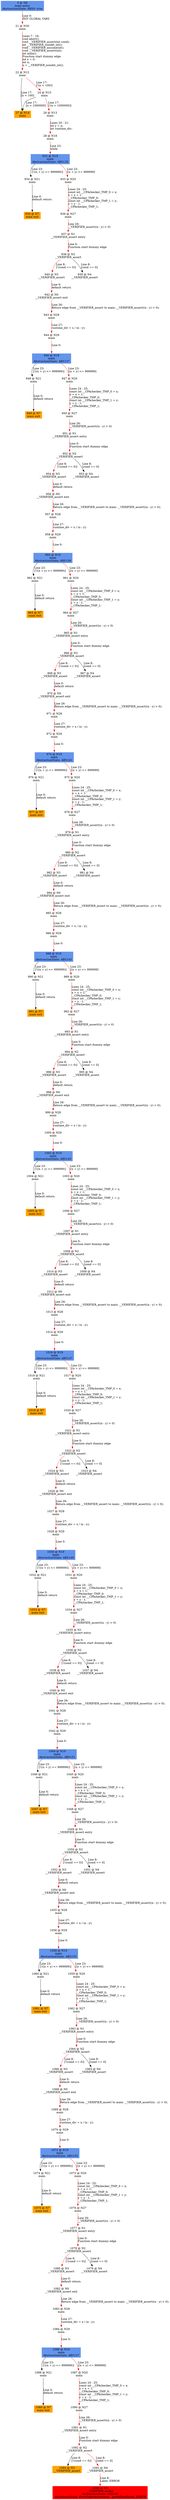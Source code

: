 digraph ARG {
node [style="filled" shape="box" color="white"]
0 [fillcolor="cornflowerblue" label="0 @ N8\nmain entry\nAbstractionState: ABS0: true\n" id="0"]
21 [label="21 @ N30\nmain\n" id="21"]
22 [label="22 @ N12\nmain\n" id="22"]
27 [fillcolor="orange" label="27 @ N14\nmain\n" id="27"]
24 [label="24 @ N15\nmain\n" id="24"]
26 [label="26 @ N13\nmain\n" id="26"]
28 [label="28 @ N18\nmain\n" id="28"]
932 [fillcolor="cornflowerblue" label="932 @ N19\nmain\nAbstractionState: ABS135\n" id="932"]
934 [label="934 @ N21\nmain\n" id="934"]
935 [fillcolor="orange" label="935 @ N7\nmain exit\n" id="935"]
933 [label="933 @ N20\nmain\n" id="933"]
936 [label="936 @ N27\nmain\n" id="936"]
937 [label="937 @ N1\n__VERIFIER_assert entry\n" id="937"]
938 [label="938 @ N2\n__VERIFIER_assert\n" id="938"]
940 [label="940 @ N3\n__VERIFIER_assert\n" id="940"]
942 [label="942 @ N0\n__VERIFIER_assert exit\n" id="942"]
943 [label="943 @ N28\nmain\n" id="943"]
944 [label="944 @ N29\nmain\n" id="944"]
946 [fillcolor="cornflowerblue" label="946 @ N19\nmain\nAbstractionState: ABS137\n" id="946"]
948 [label="948 @ N21\nmain\n" id="948"]
949 [fillcolor="orange" label="949 @ N7\nmain exit\n" id="949"]
947 [label="947 @ N20\nmain\n" id="947"]
950 [label="950 @ N27\nmain\n" id="950"]
951 [label="951 @ N1\n__VERIFIER_assert entry\n" id="951"]
952 [label="952 @ N2\n__VERIFIER_assert\n" id="952"]
954 [label="954 @ N3\n__VERIFIER_assert\n" id="954"]
956 [label="956 @ N0\n__VERIFIER_assert exit\n" id="956"]
957 [label="957 @ N28\nmain\n" id="957"]
958 [label="958 @ N29\nmain\n" id="958"]
960 [fillcolor="cornflowerblue" label="960 @ N19\nmain\nAbstractionState: ABS139\n" id="960"]
962 [label="962 @ N21\nmain\n" id="962"]
963 [fillcolor="orange" label="963 @ N7\nmain exit\n" id="963"]
961 [label="961 @ N20\nmain\n" id="961"]
964 [label="964 @ N27\nmain\n" id="964"]
965 [label="965 @ N1\n__VERIFIER_assert entry\n" id="965"]
966 [label="966 @ N2\n__VERIFIER_assert\n" id="966"]
968 [label="968 @ N3\n__VERIFIER_assert\n" id="968"]
970 [label="970 @ N0\n__VERIFIER_assert exit\n" id="970"]
971 [label="971 @ N28\nmain\n" id="971"]
972 [label="972 @ N29\nmain\n" id="972"]
974 [fillcolor="cornflowerblue" label="974 @ N19\nmain\nAbstractionState: ABS141\n" id="974"]
976 [label="976 @ N21\nmain\n" id="976"]
977 [fillcolor="orange" label="977 @ N7\nmain exit\n" id="977"]
975 [label="975 @ N20\nmain\n" id="975"]
978 [label="978 @ N27\nmain\n" id="978"]
979 [label="979 @ N1\n__VERIFIER_assert entry\n" id="979"]
980 [label="980 @ N2\n__VERIFIER_assert\n" id="980"]
982 [label="982 @ N3\n__VERIFIER_assert\n" id="982"]
984 [label="984 @ N0\n__VERIFIER_assert exit\n" id="984"]
985 [label="985 @ N28\nmain\n" id="985"]
986 [label="986 @ N29\nmain\n" id="986"]
988 [fillcolor="cornflowerblue" label="988 @ N19\nmain\nAbstractionState: ABS143\n" id="988"]
990 [label="990 @ N21\nmain\n" id="990"]
991 [fillcolor="orange" label="991 @ N7\nmain exit\n" id="991"]
989 [label="989 @ N20\nmain\n" id="989"]
992 [label="992 @ N27\nmain\n" id="992"]
993 [label="993 @ N1\n__VERIFIER_assert entry\n" id="993"]
994 [label="994 @ N2\n__VERIFIER_assert\n" id="994"]
996 [label="996 @ N3\n__VERIFIER_assert\n" id="996"]
998 [label="998 @ N0\n__VERIFIER_assert exit\n" id="998"]
999 [label="999 @ N28\nmain\n" id="999"]
1000 [label="1000 @ N29\nmain\n" id="1000"]
1002 [fillcolor="cornflowerblue" label="1002 @ N19\nmain\nAbstractionState: ABS145\n" id="1002"]
1004 [label="1004 @ N21\nmain\n" id="1004"]
1005 [fillcolor="orange" label="1005 @ N7\nmain exit\n" id="1005"]
1003 [label="1003 @ N20\nmain\n" id="1003"]
1006 [label="1006 @ N27\nmain\n" id="1006"]
1007 [label="1007 @ N1\n__VERIFIER_assert entry\n" id="1007"]
1008 [label="1008 @ N2\n__VERIFIER_assert\n" id="1008"]
1010 [label="1010 @ N3\n__VERIFIER_assert\n" id="1010"]
1012 [label="1012 @ N0\n__VERIFIER_assert exit\n" id="1012"]
1013 [label="1013 @ N28\nmain\n" id="1013"]
1014 [label="1014 @ N29\nmain\n" id="1014"]
1016 [fillcolor="cornflowerblue" label="1016 @ N19\nmain\nAbstractionState: ABS147\n" id="1016"]
1018 [label="1018 @ N21\nmain\n" id="1018"]
1019 [fillcolor="orange" label="1019 @ N7\nmain exit\n" id="1019"]
1017 [label="1017 @ N20\nmain\n" id="1017"]
1020 [label="1020 @ N27\nmain\n" id="1020"]
1021 [label="1021 @ N1\n__VERIFIER_assert entry\n" id="1021"]
1022 [label="1022 @ N2\n__VERIFIER_assert\n" id="1022"]
1024 [label="1024 @ N3\n__VERIFIER_assert\n" id="1024"]
1026 [label="1026 @ N0\n__VERIFIER_assert exit\n" id="1026"]
1027 [label="1027 @ N28\nmain\n" id="1027"]
1028 [label="1028 @ N29\nmain\n" id="1028"]
1030 [fillcolor="cornflowerblue" label="1030 @ N19\nmain\nAbstractionState: ABS149\n" id="1030"]
1032 [label="1032 @ N21\nmain\n" id="1032"]
1033 [fillcolor="orange" label="1033 @ N7\nmain exit\n" id="1033"]
1031 [label="1031 @ N20\nmain\n" id="1031"]
1034 [label="1034 @ N27\nmain\n" id="1034"]
1035 [label="1035 @ N1\n__VERIFIER_assert entry\n" id="1035"]
1036 [label="1036 @ N2\n__VERIFIER_assert\n" id="1036"]
1038 [label="1038 @ N3\n__VERIFIER_assert\n" id="1038"]
1040 [label="1040 @ N0\n__VERIFIER_assert exit\n" id="1040"]
1041 [label="1041 @ N28\nmain\n" id="1041"]
1042 [label="1042 @ N29\nmain\n" id="1042"]
1044 [fillcolor="cornflowerblue" label="1044 @ N19\nmain\nAbstractionState: ABS151\n" id="1044"]
1046 [label="1046 @ N21\nmain\n" id="1046"]
1047 [fillcolor="orange" label="1047 @ N7\nmain exit\n" id="1047"]
1045 [label="1045 @ N20\nmain\n" id="1045"]
1048 [label="1048 @ N27\nmain\n" id="1048"]
1049 [label="1049 @ N1\n__VERIFIER_assert entry\n" id="1049"]
1050 [label="1050 @ N2\n__VERIFIER_assert\n" id="1050"]
1052 [label="1052 @ N3\n__VERIFIER_assert\n" id="1052"]
1054 [label="1054 @ N0\n__VERIFIER_assert exit\n" id="1054"]
1055 [label="1055 @ N28\nmain\n" id="1055"]
1056 [label="1056 @ N29\nmain\n" id="1056"]
1058 [fillcolor="cornflowerblue" label="1058 @ N19\nmain\nAbstractionState: ABS153\n" id="1058"]
1060 [label="1060 @ N21\nmain\n" id="1060"]
1061 [fillcolor="orange" label="1061 @ N7\nmain exit\n" id="1061"]
1059 [label="1059 @ N20\nmain\n" id="1059"]
1062 [label="1062 @ N27\nmain\n" id="1062"]
1063 [label="1063 @ N1\n__VERIFIER_assert entry\n" id="1063"]
1064 [label="1064 @ N2\n__VERIFIER_assert\n" id="1064"]
1066 [label="1066 @ N3\n__VERIFIER_assert\n" id="1066"]
1068 [label="1068 @ N0\n__VERIFIER_assert exit\n" id="1068"]
1069 [label="1069 @ N28\nmain\n" id="1069"]
1070 [label="1070 @ N29\nmain\n" id="1070"]
1072 [fillcolor="cornflowerblue" label="1072 @ N19\nmain\nAbstractionState: ABS155\n" id="1072"]
1074 [label="1074 @ N21\nmain\n" id="1074"]
1075 [fillcolor="orange" label="1075 @ N7\nmain exit\n" id="1075"]
1073 [label="1073 @ N20\nmain\n" id="1073"]
1076 [label="1076 @ N27\nmain\n" id="1076"]
1077 [label="1077 @ N1\n__VERIFIER_assert entry\n" id="1077"]
1078 [label="1078 @ N2\n__VERIFIER_assert\n" id="1078"]
1080 [label="1080 @ N3\n__VERIFIER_assert\n" id="1080"]
1082 [label="1082 @ N0\n__VERIFIER_assert exit\n" id="1082"]
1083 [label="1083 @ N28\nmain\n" id="1083"]
1084 [label="1084 @ N29\nmain\n" id="1084"]
1086 [fillcolor="cornflowerblue" label="1086 @ N19\nmain\nAbstractionState: ABS157\n" id="1086"]
1088 [label="1088 @ N21\nmain\n" id="1088"]
1089 [fillcolor="orange" label="1089 @ N7\nmain exit\n" id="1089"]
1087 [label="1087 @ N20\nmain\n" id="1087"]
1090 [label="1090 @ N27\nmain\n" id="1090"]
1091 [label="1091 @ N1\n__VERIFIER_assert entry\n" id="1091"]
1092 [label="1092 @ N2\n__VERIFIER_assert\n" id="1092"]
1094 [fillcolor="orange" label="1094 @ N3\n__VERIFIER_assert\n" id="1094"]
1093 [label="1093 @ N4\n__VERIFIER_assert\n" id="1093"]
1096 [fillcolor="red" label="1096 @ N5\n__VERIFIER_assert\nAbstractionState: ABS158\n AutomatonState: ErrorLabelAutomaton: _predefinedState_ERROR\n" id="1096"]
1079 [label="1079 @ N4\n__VERIFIER_assert\n" id="1079"]
1065 [label="1065 @ N4\n__VERIFIER_assert\n" id="1065"]
1051 [label="1051 @ N4\n__VERIFIER_assert\n" id="1051"]
1037 [label="1037 @ N4\n__VERIFIER_assert\n" id="1037"]
1023 [label="1023 @ N4\n__VERIFIER_assert\n" id="1023"]
1009 [label="1009 @ N4\n__VERIFIER_assert\n" id="1009"]
995 [label="995 @ N4\n__VERIFIER_assert\n" id="995"]
981 [label="981 @ N4\n__VERIFIER_assert\n" id="981"]
967 [label="967 @ N4\n__VERIFIER_assert\n" id="967"]
953 [label="953 @ N4\n__VERIFIER_assert\n" id="953"]
939 [label="939 @ N4\n__VERIFIER_assert\n" id="939"]
0 -> 21 [color="red" label="Line 0: \lINIT GLOBAL VARS\l" id="0 -> 21"]
21 -> 22 [color="red" label="Lines 7 - 16: \lvoid abort();\lvoid __VERIFIER_assert(int cond);\lint __VERIFIER_nondet_int();\lvoid __VERIFIER_assume(int);\lvoid __VERIFIER_assert(int);\lint main();\lFunction start dummy edge\lint x = 0;\lint n;\ln = __VERIFIER_nondet_int();\l" id="21 -> 22"]
22 -> 24 [color="red" label="Line 17: \l[!(n < 100)]\l" id="22 -> 24"]
22 -> 27 [label="Line 17: \l[n < 100]\l" id="22 -> 27"]
24 -> 26 [color="red" label="Line 17: \l[!(n > 1000000)]\l" id="24 -> 26"]
24 -> 27 [label="Line 17: \l[n > 1000000]\l" id="24 -> 27"]
26 -> 28 [color="red" label="Lines 20 - 21: \lint y = n;\lint runtime_div;\l" id="26 -> 28"]
28 -> 932 [color="red" label="Line 23: \lwhile\l" id="28 -> 932"]
932 -> 933 [color="red" label="Line 23: \l[(x + y) <= 999999]\l" id="932 -> 933"]
932 -> 934 [label="Line 23: \l[!((x + y) <= 999999)]\l" id="932 -> 934"]
934 -> 935 [label="Line 0: \ldefault return\l" id="934 -> 935"]
933 -> 936 [color="red" label="Lines 24 - 25: \lconst int __CPAchecker_TMP_0 = x;\lx = x + 1;\l__CPAchecker_TMP_0;\lconst int __CPAchecker_TMP_1 = y;\ly = y - 1;\l__CPAchecker_TMP_1;\l" id="933 -> 936"]
936 -> 937 [color="red" label="Line 26: \l__VERIFIER_assert((n - y) > 0)\l" id="936 -> 937"]
937 -> 938 [color="red" label="Line 0: \lFunction start dummy edge\l" id="937 -> 938"]
938 -> 939 [label="Line 8: \l[cond == 0]\l" id="938 -> 939"]
938 -> 940 [color="red" label="Line 8: \l[!(cond == 0)]\l" id="938 -> 940"]
940 -> 942 [color="red" label="Line 0: \ldefault return\l" id="940 -> 942"]
942 -> 943 [color="red" label="Line 26: \lReturn edge from __VERIFIER_assert to main: __VERIFIER_assert((n - y) > 0);\l" id="942 -> 943"]
943 -> 944 [color="red" label="Line 27: \lruntime_div = x / (n - y);\l" id="943 -> 944"]
944 -> 946 [color="red" label="Line 0: \l\l" id="944 -> 946"]
946 -> 947 [color="red" label="Line 23: \l[(x + y) <= 999999]\l" id="946 -> 947"]
946 -> 948 [label="Line 23: \l[!((x + y) <= 999999)]\l" id="946 -> 948"]
948 -> 949 [label="Line 0: \ldefault return\l" id="948 -> 949"]
947 -> 950 [color="red" label="Lines 24 - 25: \lconst int __CPAchecker_TMP_0 = x;\lx = x + 1;\l__CPAchecker_TMP_0;\lconst int __CPAchecker_TMP_1 = y;\ly = y - 1;\l__CPAchecker_TMP_1;\l" id="947 -> 950"]
950 -> 951 [color="red" label="Line 26: \l__VERIFIER_assert((n - y) > 0)\l" id="950 -> 951"]
951 -> 952 [color="red" label="Line 0: \lFunction start dummy edge\l" id="951 -> 952"]
952 -> 953 [label="Line 8: \l[cond == 0]\l" id="952 -> 953"]
952 -> 954 [color="red" label="Line 8: \l[!(cond == 0)]\l" id="952 -> 954"]
954 -> 956 [color="red" label="Line 0: \ldefault return\l" id="954 -> 956"]
956 -> 957 [color="red" label="Line 26: \lReturn edge from __VERIFIER_assert to main: __VERIFIER_assert((n - y) > 0);\l" id="956 -> 957"]
957 -> 958 [color="red" label="Line 27: \lruntime_div = x / (n - y);\l" id="957 -> 958"]
958 -> 960 [color="red" label="Line 0: \l\l" id="958 -> 960"]
960 -> 961 [color="red" label="Line 23: \l[(x + y) <= 999999]\l" id="960 -> 961"]
960 -> 962 [label="Line 23: \l[!((x + y) <= 999999)]\l" id="960 -> 962"]
962 -> 963 [label="Line 0: \ldefault return\l" id="962 -> 963"]
961 -> 964 [color="red" label="Lines 24 - 25: \lconst int __CPAchecker_TMP_0 = x;\lx = x + 1;\l__CPAchecker_TMP_0;\lconst int __CPAchecker_TMP_1 = y;\ly = y - 1;\l__CPAchecker_TMP_1;\l" id="961 -> 964"]
964 -> 965 [color="red" label="Line 26: \l__VERIFIER_assert((n - y) > 0)\l" id="964 -> 965"]
965 -> 966 [color="red" label="Line 0: \lFunction start dummy edge\l" id="965 -> 966"]
966 -> 967 [label="Line 8: \l[cond == 0]\l" id="966 -> 967"]
966 -> 968 [color="red" label="Line 8: \l[!(cond == 0)]\l" id="966 -> 968"]
968 -> 970 [color="red" label="Line 0: \ldefault return\l" id="968 -> 970"]
970 -> 971 [color="red" label="Line 26: \lReturn edge from __VERIFIER_assert to main: __VERIFIER_assert((n - y) > 0);\l" id="970 -> 971"]
971 -> 972 [color="red" label="Line 27: \lruntime_div = x / (n - y);\l" id="971 -> 972"]
972 -> 974 [color="red" label="Line 0: \l\l" id="972 -> 974"]
974 -> 975 [color="red" label="Line 23: \l[(x + y) <= 999999]\l" id="974 -> 975"]
974 -> 976 [label="Line 23: \l[!((x + y) <= 999999)]\l" id="974 -> 976"]
976 -> 977 [label="Line 0: \ldefault return\l" id="976 -> 977"]
975 -> 978 [color="red" label="Lines 24 - 25: \lconst int __CPAchecker_TMP_0 = x;\lx = x + 1;\l__CPAchecker_TMP_0;\lconst int __CPAchecker_TMP_1 = y;\ly = y - 1;\l__CPAchecker_TMP_1;\l" id="975 -> 978"]
978 -> 979 [color="red" label="Line 26: \l__VERIFIER_assert((n - y) > 0)\l" id="978 -> 979"]
979 -> 980 [color="red" label="Line 0: \lFunction start dummy edge\l" id="979 -> 980"]
980 -> 981 [label="Line 8: \l[cond == 0]\l" id="980 -> 981"]
980 -> 982 [color="red" label="Line 8: \l[!(cond == 0)]\l" id="980 -> 982"]
982 -> 984 [color="red" label="Line 0: \ldefault return\l" id="982 -> 984"]
984 -> 985 [color="red" label="Line 26: \lReturn edge from __VERIFIER_assert to main: __VERIFIER_assert((n - y) > 0);\l" id="984 -> 985"]
985 -> 986 [color="red" label="Line 27: \lruntime_div = x / (n - y);\l" id="985 -> 986"]
986 -> 988 [color="red" label="Line 0: \l\l" id="986 -> 988"]
988 -> 989 [color="red" label="Line 23: \l[(x + y) <= 999999]\l" id="988 -> 989"]
988 -> 990 [label="Line 23: \l[!((x + y) <= 999999)]\l" id="988 -> 990"]
990 -> 991 [label="Line 0: \ldefault return\l" id="990 -> 991"]
989 -> 992 [color="red" label="Lines 24 - 25: \lconst int __CPAchecker_TMP_0 = x;\lx = x + 1;\l__CPAchecker_TMP_0;\lconst int __CPAchecker_TMP_1 = y;\ly = y - 1;\l__CPAchecker_TMP_1;\l" id="989 -> 992"]
992 -> 993 [color="red" label="Line 26: \l__VERIFIER_assert((n - y) > 0)\l" id="992 -> 993"]
993 -> 994 [color="red" label="Line 0: \lFunction start dummy edge\l" id="993 -> 994"]
994 -> 995 [label="Line 8: \l[cond == 0]\l" id="994 -> 995"]
994 -> 996 [color="red" label="Line 8: \l[!(cond == 0)]\l" id="994 -> 996"]
996 -> 998 [color="red" label="Line 0: \ldefault return\l" id="996 -> 998"]
998 -> 999 [color="red" label="Line 26: \lReturn edge from __VERIFIER_assert to main: __VERIFIER_assert((n - y) > 0);\l" id="998 -> 999"]
999 -> 1000 [color="red" label="Line 27: \lruntime_div = x / (n - y);\l" id="999 -> 1000"]
1000 -> 1002 [color="red" label="Line 0: \l\l" id="1000 -> 1002"]
1002 -> 1003 [color="red" label="Line 23: \l[(x + y) <= 999999]\l" id="1002 -> 1003"]
1002 -> 1004 [label="Line 23: \l[!((x + y) <= 999999)]\l" id="1002 -> 1004"]
1004 -> 1005 [label="Line 0: \ldefault return\l" id="1004 -> 1005"]
1003 -> 1006 [color="red" label="Lines 24 - 25: \lconst int __CPAchecker_TMP_0 = x;\lx = x + 1;\l__CPAchecker_TMP_0;\lconst int __CPAchecker_TMP_1 = y;\ly = y - 1;\l__CPAchecker_TMP_1;\l" id="1003 -> 1006"]
1006 -> 1007 [color="red" label="Line 26: \l__VERIFIER_assert((n - y) > 0)\l" id="1006 -> 1007"]
1007 -> 1008 [color="red" label="Line 0: \lFunction start dummy edge\l" id="1007 -> 1008"]
1008 -> 1009 [label="Line 8: \l[cond == 0]\l" id="1008 -> 1009"]
1008 -> 1010 [color="red" label="Line 8: \l[!(cond == 0)]\l" id="1008 -> 1010"]
1010 -> 1012 [color="red" label="Line 0: \ldefault return\l" id="1010 -> 1012"]
1012 -> 1013 [color="red" label="Line 26: \lReturn edge from __VERIFIER_assert to main: __VERIFIER_assert((n - y) > 0);\l" id="1012 -> 1013"]
1013 -> 1014 [color="red" label="Line 27: \lruntime_div = x / (n - y);\l" id="1013 -> 1014"]
1014 -> 1016 [color="red" label="Line 0: \l\l" id="1014 -> 1016"]
1016 -> 1017 [color="red" label="Line 23: \l[(x + y) <= 999999]\l" id="1016 -> 1017"]
1016 -> 1018 [label="Line 23: \l[!((x + y) <= 999999)]\l" id="1016 -> 1018"]
1018 -> 1019 [label="Line 0: \ldefault return\l" id="1018 -> 1019"]
1017 -> 1020 [color="red" label="Lines 24 - 25: \lconst int __CPAchecker_TMP_0 = x;\lx = x + 1;\l__CPAchecker_TMP_0;\lconst int __CPAchecker_TMP_1 = y;\ly = y - 1;\l__CPAchecker_TMP_1;\l" id="1017 -> 1020"]
1020 -> 1021 [color="red" label="Line 26: \l__VERIFIER_assert((n - y) > 0)\l" id="1020 -> 1021"]
1021 -> 1022 [color="red" label="Line 0: \lFunction start dummy edge\l" id="1021 -> 1022"]
1022 -> 1023 [label="Line 8: \l[cond == 0]\l" id="1022 -> 1023"]
1022 -> 1024 [color="red" label="Line 8: \l[!(cond == 0)]\l" id="1022 -> 1024"]
1024 -> 1026 [color="red" label="Line 0: \ldefault return\l" id="1024 -> 1026"]
1026 -> 1027 [color="red" label="Line 26: \lReturn edge from __VERIFIER_assert to main: __VERIFIER_assert((n - y) > 0);\l" id="1026 -> 1027"]
1027 -> 1028 [color="red" label="Line 27: \lruntime_div = x / (n - y);\l" id="1027 -> 1028"]
1028 -> 1030 [color="red" label="Line 0: \l\l" id="1028 -> 1030"]
1030 -> 1031 [color="red" label="Line 23: \l[(x + y) <= 999999]\l" id="1030 -> 1031"]
1030 -> 1032 [label="Line 23: \l[!((x + y) <= 999999)]\l" id="1030 -> 1032"]
1032 -> 1033 [label="Line 0: \ldefault return\l" id="1032 -> 1033"]
1031 -> 1034 [color="red" label="Lines 24 - 25: \lconst int __CPAchecker_TMP_0 = x;\lx = x + 1;\l__CPAchecker_TMP_0;\lconst int __CPAchecker_TMP_1 = y;\ly = y - 1;\l__CPAchecker_TMP_1;\l" id="1031 -> 1034"]
1034 -> 1035 [color="red" label="Line 26: \l__VERIFIER_assert((n - y) > 0)\l" id="1034 -> 1035"]
1035 -> 1036 [color="red" label="Line 0: \lFunction start dummy edge\l" id="1035 -> 1036"]
1036 -> 1037 [label="Line 8: \l[cond == 0]\l" id="1036 -> 1037"]
1036 -> 1038 [color="red" label="Line 8: \l[!(cond == 0)]\l" id="1036 -> 1038"]
1038 -> 1040 [color="red" label="Line 0: \ldefault return\l" id="1038 -> 1040"]
1040 -> 1041 [color="red" label="Line 26: \lReturn edge from __VERIFIER_assert to main: __VERIFIER_assert((n - y) > 0);\l" id="1040 -> 1041"]
1041 -> 1042 [color="red" label="Line 27: \lruntime_div = x / (n - y);\l" id="1041 -> 1042"]
1042 -> 1044 [color="red" label="Line 0: \l\l" id="1042 -> 1044"]
1044 -> 1045 [color="red" label="Line 23: \l[(x + y) <= 999999]\l" id="1044 -> 1045"]
1044 -> 1046 [label="Line 23: \l[!((x + y) <= 999999)]\l" id="1044 -> 1046"]
1046 -> 1047 [label="Line 0: \ldefault return\l" id="1046 -> 1047"]
1045 -> 1048 [color="red" label="Lines 24 - 25: \lconst int __CPAchecker_TMP_0 = x;\lx = x + 1;\l__CPAchecker_TMP_0;\lconst int __CPAchecker_TMP_1 = y;\ly = y - 1;\l__CPAchecker_TMP_1;\l" id="1045 -> 1048"]
1048 -> 1049 [color="red" label="Line 26: \l__VERIFIER_assert((n - y) > 0)\l" id="1048 -> 1049"]
1049 -> 1050 [color="red" label="Line 0: \lFunction start dummy edge\l" id="1049 -> 1050"]
1050 -> 1051 [label="Line 8: \l[cond == 0]\l" id="1050 -> 1051"]
1050 -> 1052 [color="red" label="Line 8: \l[!(cond == 0)]\l" id="1050 -> 1052"]
1052 -> 1054 [color="red" label="Line 0: \ldefault return\l" id="1052 -> 1054"]
1054 -> 1055 [color="red" label="Line 26: \lReturn edge from __VERIFIER_assert to main: __VERIFIER_assert((n - y) > 0);\l" id="1054 -> 1055"]
1055 -> 1056 [color="red" label="Line 27: \lruntime_div = x / (n - y);\l" id="1055 -> 1056"]
1056 -> 1058 [color="red" label="Line 0: \l\l" id="1056 -> 1058"]
1058 -> 1059 [color="red" label="Line 23: \l[(x + y) <= 999999]\l" id="1058 -> 1059"]
1058 -> 1060 [label="Line 23: \l[!((x + y) <= 999999)]\l" id="1058 -> 1060"]
1060 -> 1061 [label="Line 0: \ldefault return\l" id="1060 -> 1061"]
1059 -> 1062 [color="red" label="Lines 24 - 25: \lconst int __CPAchecker_TMP_0 = x;\lx = x + 1;\l__CPAchecker_TMP_0;\lconst int __CPAchecker_TMP_1 = y;\ly = y - 1;\l__CPAchecker_TMP_1;\l" id="1059 -> 1062"]
1062 -> 1063 [color="red" label="Line 26: \l__VERIFIER_assert((n - y) > 0)\l" id="1062 -> 1063"]
1063 -> 1064 [color="red" label="Line 0: \lFunction start dummy edge\l" id="1063 -> 1064"]
1064 -> 1065 [label="Line 8: \l[cond == 0]\l" id="1064 -> 1065"]
1064 -> 1066 [color="red" label="Line 8: \l[!(cond == 0)]\l" id="1064 -> 1066"]
1066 -> 1068 [color="red" label="Line 0: \ldefault return\l" id="1066 -> 1068"]
1068 -> 1069 [color="red" label="Line 26: \lReturn edge from __VERIFIER_assert to main: __VERIFIER_assert((n - y) > 0);\l" id="1068 -> 1069"]
1069 -> 1070 [color="red" label="Line 27: \lruntime_div = x / (n - y);\l" id="1069 -> 1070"]
1070 -> 1072 [color="red" label="Line 0: \l\l" id="1070 -> 1072"]
1072 -> 1073 [color="red" label="Line 23: \l[(x + y) <= 999999]\l" id="1072 -> 1073"]
1072 -> 1074 [label="Line 23: \l[!((x + y) <= 999999)]\l" id="1072 -> 1074"]
1074 -> 1075 [label="Line 0: \ldefault return\l" id="1074 -> 1075"]
1073 -> 1076 [color="red" label="Lines 24 - 25: \lconst int __CPAchecker_TMP_0 = x;\lx = x + 1;\l__CPAchecker_TMP_0;\lconst int __CPAchecker_TMP_1 = y;\ly = y - 1;\l__CPAchecker_TMP_1;\l" id="1073 -> 1076"]
1076 -> 1077 [color="red" label="Line 26: \l__VERIFIER_assert((n - y) > 0)\l" id="1076 -> 1077"]
1077 -> 1078 [color="red" label="Line 0: \lFunction start dummy edge\l" id="1077 -> 1078"]
1078 -> 1079 [label="Line 8: \l[cond == 0]\l" id="1078 -> 1079"]
1078 -> 1080 [color="red" label="Line 8: \l[!(cond == 0)]\l" id="1078 -> 1080"]
1080 -> 1082 [color="red" label="Line 0: \ldefault return\l" id="1080 -> 1082"]
1082 -> 1083 [color="red" label="Line 26: \lReturn edge from __VERIFIER_assert to main: __VERIFIER_assert((n - y) > 0);\l" id="1082 -> 1083"]
1083 -> 1084 [color="red" label="Line 27: \lruntime_div = x / (n - y);\l" id="1083 -> 1084"]
1084 -> 1086 [color="red" label="Line 0: \l\l" id="1084 -> 1086"]
1086 -> 1087 [color="red" label="Line 23: \l[(x + y) <= 999999]\l" id="1086 -> 1087"]
1086 -> 1088 [label="Line 23: \l[!((x + y) <= 999999)]\l" id="1086 -> 1088"]
1088 -> 1089 [label="Line 0: \ldefault return\l" id="1088 -> 1089"]
1087 -> 1090 [color="red" label="Lines 24 - 25: \lconst int __CPAchecker_TMP_0 = x;\lx = x + 1;\l__CPAchecker_TMP_0;\lconst int __CPAchecker_TMP_1 = y;\ly = y - 1;\l__CPAchecker_TMP_1;\l" id="1087 -> 1090"]
1090 -> 1091 [color="red" label="Line 26: \l__VERIFIER_assert((n - y) > 0)\l" id="1090 -> 1091"]
1091 -> 1092 [color="red" label="Line 0: \lFunction start dummy edge\l" id="1091 -> 1092"]
1092 -> 1093 [color="red" label="Line 8: \l[cond == 0]\l" id="1092 -> 1093"]
1092 -> 1094 [label="Line 8: \l[!(cond == 0)]\l" id="1092 -> 1094"]
1093 -> 1096 [color="red" label="Line 8: \lLabel: ERROR\l" id="1093 -> 1096"]
}
